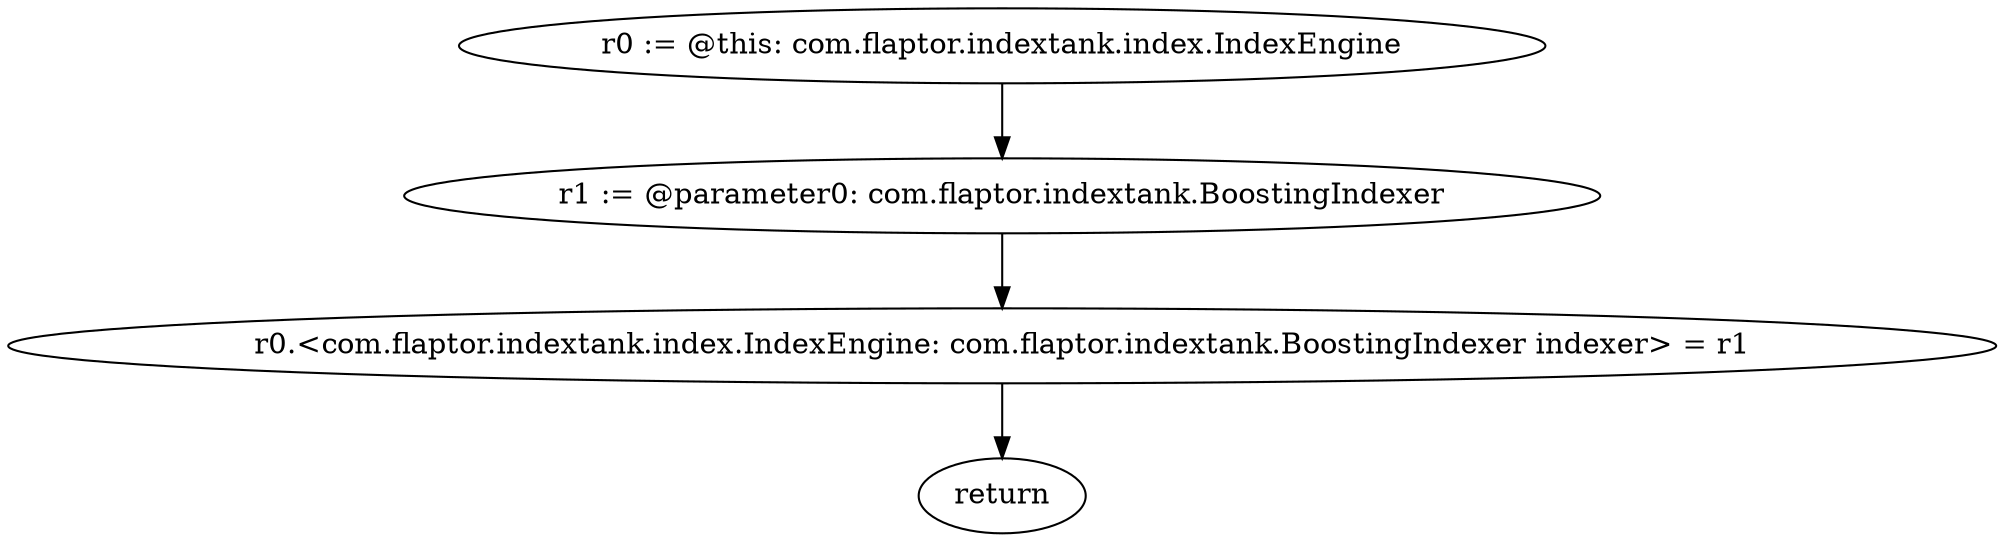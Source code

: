digraph "unitGraph" {
    "r0 := @this: com.flaptor.indextank.index.IndexEngine"
    "r1 := @parameter0: com.flaptor.indextank.BoostingIndexer"
    "r0.<com.flaptor.indextank.index.IndexEngine: com.flaptor.indextank.BoostingIndexer indexer> = r1"
    "return"
    "r0 := @this: com.flaptor.indextank.index.IndexEngine"->"r1 := @parameter0: com.flaptor.indextank.BoostingIndexer";
    "r1 := @parameter0: com.flaptor.indextank.BoostingIndexer"->"r0.<com.flaptor.indextank.index.IndexEngine: com.flaptor.indextank.BoostingIndexer indexer> = r1";
    "r0.<com.flaptor.indextank.index.IndexEngine: com.flaptor.indextank.BoostingIndexer indexer> = r1"->"return";
}
